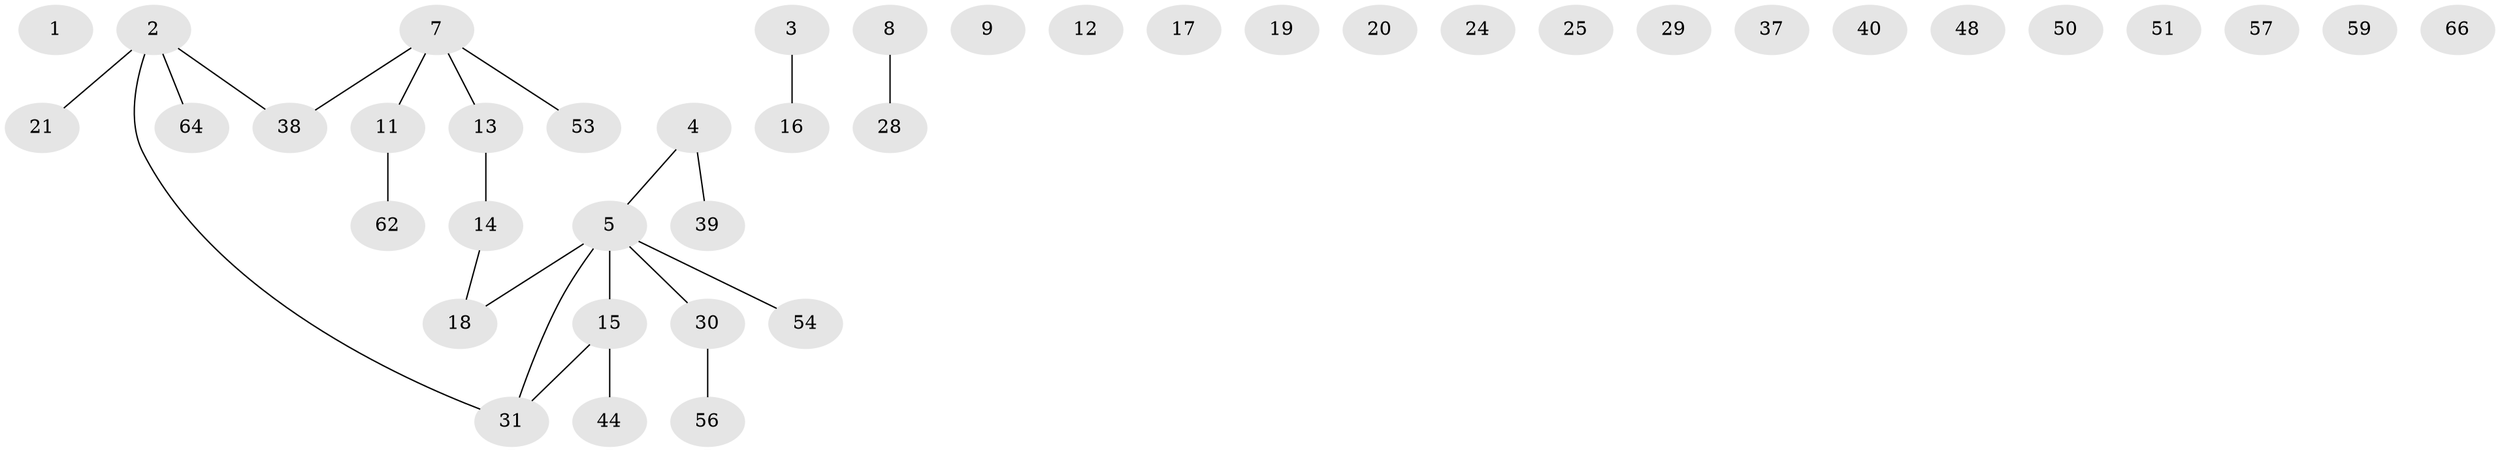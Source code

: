 // original degree distribution, {0: 0.24242424242424243, 2: 0.21212121212121213, 1: 0.30303030303030304, 4: 0.030303030303030304, 3: 0.21212121212121213}
// Generated by graph-tools (version 1.1) at 2025/13/03/09/25 04:13:06]
// undirected, 41 vertices, 23 edges
graph export_dot {
graph [start="1"]
  node [color=gray90,style=filled];
  1;
  2 [super="+36+55"];
  3 [super="+22+27"];
  4 [super="+26"];
  5 [super="+6+10+23+42"];
  7 [super="+47+49"];
  8 [super="+60"];
  9;
  11 [super="+34"];
  12;
  13 [super="+32+41"];
  14 [super="+43+52"];
  15 [super="+46+61"];
  16;
  17 [super="+33"];
  18 [super="+35"];
  19;
  20;
  21;
  24;
  25;
  28;
  29;
  30 [super="+63"];
  31 [super="+58"];
  37;
  38 [super="+45"];
  39;
  40;
  44;
  48;
  50;
  51;
  53;
  54;
  56 [super="+65"];
  57;
  59;
  62;
  64;
  66;
  2 -- 64;
  2 -- 21;
  2 -- 31;
  2 -- 38;
  3 -- 16;
  4 -- 39;
  4 -- 5;
  5 -- 54;
  5 -- 15;
  5 -- 18;
  5 -- 30;
  5 -- 31;
  7 -- 11;
  7 -- 53;
  7 -- 13;
  7 -- 38;
  8 -- 28;
  11 -- 62;
  13 -- 14;
  14 -- 18;
  15 -- 31;
  15 -- 44;
  30 -- 56;
}
